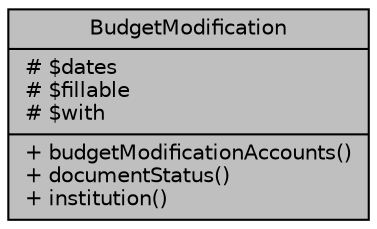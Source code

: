 digraph "BudgetModification"
{
 // LATEX_PDF_SIZE
  bgcolor="transparent";
  edge [fontname="Helvetica",fontsize="10",labelfontname="Helvetica",labelfontsize="10"];
  node [fontname="Helvetica",fontsize="10",shape=record];
  Node1 [label="{BudgetModification\n|# $dates\l# $fillable\l# $with\l|+ budgetModificationAccounts()\l+ documentStatus()\l+ institution()\l}",height=0.2,width=0.4,color="black", fillcolor="grey75", style="filled", fontcolor="black",tooltip="Datos de las modificaciones presupuestarias."];
}
